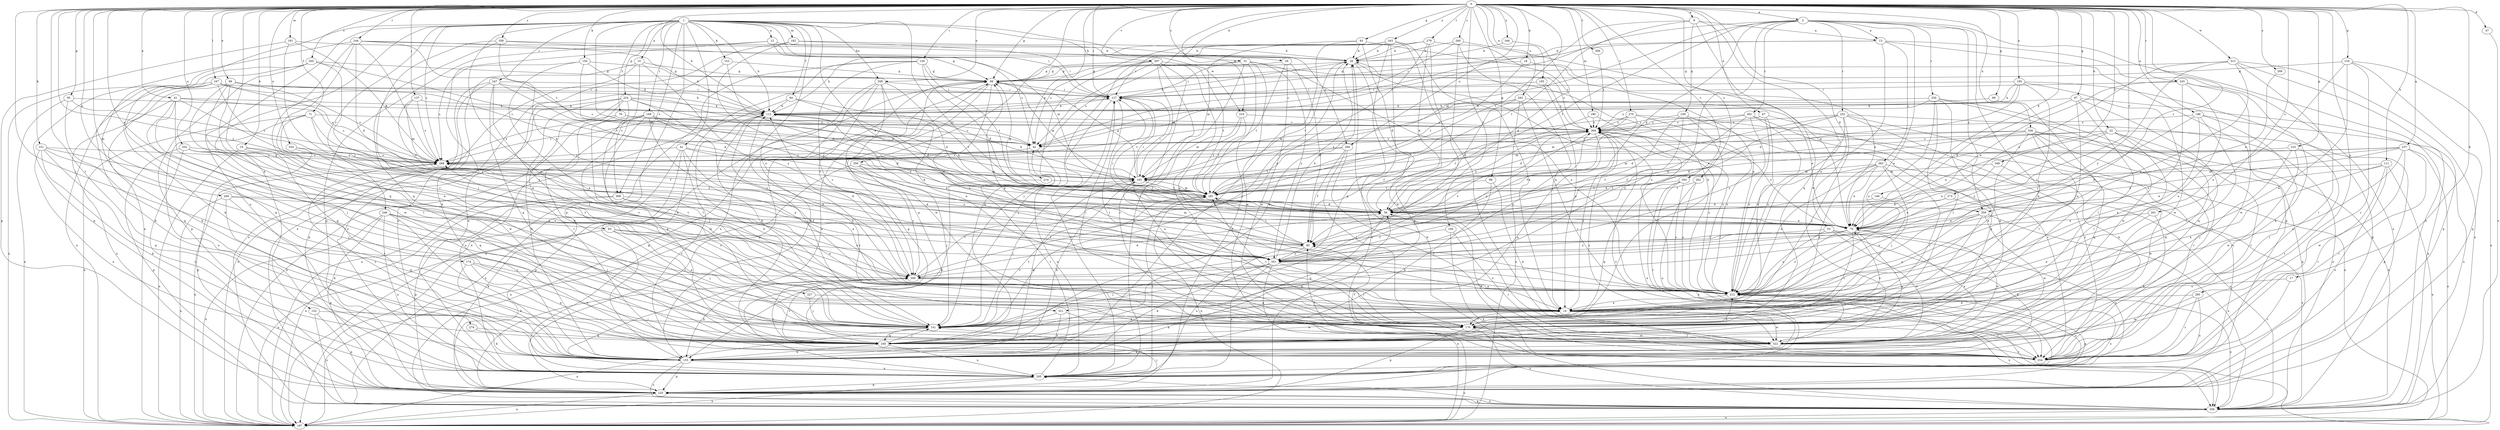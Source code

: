 strict digraph  {
0;
1;
2;
8;
10;
12;
13;
14;
17;
18;
19;
22;
26;
28;
31;
41;
42;
47;
55;
56;
61;
63;
67;
69;
70;
71;
76;
84;
85;
87;
89;
93;
95;
98;
99;
111;
113;
126;
127;
137;
141;
149;
150;
151;
152;
153;
155;
167;
169;
170;
174;
180;
181;
182;
183;
186;
193;
194;
195;
197;
208;
212;
214;
218;
223;
224;
225;
227;
237;
239;
240;
244;
245;
246;
247;
250;
252;
254;
260;
261;
262;
265;
266;
268;
270;
273;
274;
279;
281;
284;
285;
293;
294;
295;
297;
305;
306;
308;
309;
313;
319;
321;
322;
326;
332;
334;
336;
343;
346;
348;
350;
351;
358;
359;
361;
363;
364;
0 -> 2  [label=a];
0 -> 8  [label=a];
0 -> 17  [label=b];
0 -> 18  [label=b];
0 -> 19  [label=b];
0 -> 22  [label=b];
0 -> 26  [label=b];
0 -> 31  [label=c];
0 -> 47  [label=d];
0 -> 55  [label=d];
0 -> 61  [label=e];
0 -> 63  [label=e];
0 -> 67  [label=e];
0 -> 69  [label=e];
0 -> 71  [label=f];
0 -> 87  [label=g];
0 -> 89  [label=g];
0 -> 93  [label=g];
0 -> 95  [label=g];
0 -> 98  [label=g];
0 -> 99  [label=g];
0 -> 111  [label=h];
0 -> 113  [label=h];
0 -> 126  [label=i];
0 -> 127  [label=i];
0 -> 137  [label=j];
0 -> 141  [label=j];
0 -> 149  [label=k];
0 -> 150  [label=k];
0 -> 151  [label=k];
0 -> 167  [label=l];
0 -> 174  [label=m];
0 -> 180  [label=m];
0 -> 181  [label=m];
0 -> 186  [label=n];
0 -> 193  [label=n];
0 -> 194  [label=n];
0 -> 195  [label=n];
0 -> 208  [label=o];
0 -> 214  [label=p];
0 -> 218  [label=p];
0 -> 223  [label=p];
0 -> 227  [label=q];
0 -> 237  [label=q];
0 -> 244  [label=r];
0 -> 245  [label=r];
0 -> 260  [label=s];
0 -> 261  [label=s];
0 -> 262  [label=s];
0 -> 265  [label=s];
0 -> 266  [label=s];
0 -> 270  [label=t];
0 -> 273  [label=t];
0 -> 274  [label=t];
0 -> 279  [label=t];
0 -> 281  [label=t];
0 -> 284  [label=u];
0 -> 285  [label=u];
0 -> 293  [label=u];
0 -> 294  [label=u];
0 -> 297  [label=v];
0 -> 305  [label=v];
0 -> 306  [label=v];
0 -> 313  [label=w];
0 -> 319  [label=w];
0 -> 326  [label=x];
0 -> 332  [label=x];
0 -> 334  [label=x];
0 -> 343  [label=y];
0 -> 346  [label=y];
0 -> 348  [label=y];
0 -> 350  [label=y];
0 -> 351  [label=y];
0 -> 358  [label=z];
0 -> 359  [label=z];
1 -> 10  [label=a];
1 -> 12  [label=a];
1 -> 41  [label=c];
1 -> 42  [label=c];
1 -> 70  [label=e];
1 -> 76  [label=f];
1 -> 84  [label=f];
1 -> 113  [label=h];
1 -> 127  [label=i];
1 -> 152  [label=k];
1 -> 153  [label=k];
1 -> 169  [label=l];
1 -> 182  [label=m];
1 -> 197  [label=n];
1 -> 208  [label=o];
1 -> 212  [label=o];
1 -> 224  [label=p];
1 -> 225  [label=p];
1 -> 246  [label=r];
1 -> 247  [label=r];
1 -> 268  [label=s];
1 -> 294  [label=u];
1 -> 295  [label=u];
1 -> 308  [label=v];
1 -> 319  [label=w];
1 -> 321  [label=w];
1 -> 359  [label=z];
2 -> 13  [label=a];
2 -> 42  [label=c];
2 -> 56  [label=d];
2 -> 170  [label=l];
2 -> 183  [label=m];
2 -> 212  [label=o];
2 -> 250  [label=r];
2 -> 252  [label=r];
2 -> 281  [label=t];
2 -> 321  [label=w];
2 -> 336  [label=x];
2 -> 359  [label=z];
2 -> 361  [label=z];
8 -> 13  [label=a];
8 -> 42  [label=c];
8 -> 239  [label=q];
8 -> 240  [label=q];
8 -> 281  [label=t];
8 -> 322  [label=w];
10 -> 99  [label=g];
10 -> 295  [label=u];
10 -> 308  [label=v];
10 -> 336  [label=x];
10 -> 351  [label=y];
12 -> 28  [label=b];
12 -> 42  [label=c];
12 -> 155  [label=k];
12 -> 183  [label=m];
12 -> 225  [label=p];
13 -> 28  [label=b];
13 -> 127  [label=i];
13 -> 212  [label=o];
13 -> 225  [label=p];
13 -> 336  [label=x];
13 -> 363  [label=z];
14 -> 141  [label=j];
14 -> 170  [label=l];
14 -> 254  [label=r];
14 -> 322  [label=w];
14 -> 336  [label=x];
14 -> 364  [label=z];
17 -> 212  [label=o];
17 -> 254  [label=r];
18 -> 70  [label=e];
18 -> 99  [label=g];
18 -> 281  [label=t];
19 -> 197  [label=n];
19 -> 254  [label=r];
19 -> 268  [label=s];
19 -> 309  [label=v];
22 -> 42  [label=c];
22 -> 70  [label=e];
22 -> 170  [label=l];
22 -> 225  [label=p];
22 -> 240  [label=q];
22 -> 254  [label=r];
22 -> 281  [label=t];
22 -> 351  [label=y];
26 -> 85  [label=f];
26 -> 99  [label=g];
26 -> 281  [label=t];
26 -> 322  [label=w];
28 -> 99  [label=g];
28 -> 141  [label=j];
28 -> 212  [label=o];
28 -> 281  [label=t];
28 -> 322  [label=w];
31 -> 99  [label=g];
31 -> 127  [label=i];
31 -> 212  [label=o];
31 -> 225  [label=p];
31 -> 295  [label=u];
31 -> 322  [label=w];
31 -> 351  [label=y];
41 -> 14  [label=a];
41 -> 56  [label=d];
41 -> 70  [label=e];
41 -> 225  [label=p];
41 -> 254  [label=r];
41 -> 268  [label=s];
41 -> 336  [label=x];
42 -> 268  [label=s];
42 -> 295  [label=u];
47 -> 336  [label=x];
55 -> 85  [label=f];
55 -> 155  [label=k];
55 -> 212  [label=o];
55 -> 295  [label=u];
55 -> 322  [label=w];
56 -> 70  [label=e];
56 -> 240  [label=q];
56 -> 364  [label=z];
61 -> 113  [label=h];
61 -> 141  [label=j];
61 -> 170  [label=l];
61 -> 240  [label=q];
61 -> 268  [label=s];
61 -> 336  [label=x];
61 -> 351  [label=y];
63 -> 14  [label=a];
63 -> 85  [label=f];
63 -> 141  [label=j];
63 -> 197  [label=n];
63 -> 351  [label=y];
67 -> 141  [label=j];
67 -> 212  [label=o];
67 -> 254  [label=r];
67 -> 364  [label=z];
69 -> 14  [label=a];
69 -> 42  [label=c];
69 -> 127  [label=i];
69 -> 141  [label=j];
69 -> 155  [label=k];
69 -> 268  [label=s];
69 -> 322  [label=w];
70 -> 85  [label=f];
70 -> 127  [label=i];
70 -> 170  [label=l];
70 -> 212  [label=o];
70 -> 240  [label=q];
70 -> 322  [label=w];
70 -> 351  [label=y];
70 -> 364  [label=z];
71 -> 85  [label=f];
71 -> 197  [label=n];
71 -> 295  [label=u];
71 -> 322  [label=w];
71 -> 351  [label=y];
71 -> 364  [label=z];
76 -> 42  [label=c];
76 -> 141  [label=j];
76 -> 268  [label=s];
76 -> 364  [label=z];
84 -> 56  [label=d];
84 -> 113  [label=h];
84 -> 197  [label=n];
84 -> 281  [label=t];
85 -> 183  [label=m];
85 -> 268  [label=s];
85 -> 281  [label=t];
85 -> 295  [label=u];
85 -> 351  [label=y];
87 -> 56  [label=d];
87 -> 113  [label=h];
87 -> 170  [label=l];
87 -> 212  [label=o];
87 -> 240  [label=q];
87 -> 336  [label=x];
89 -> 113  [label=h];
89 -> 170  [label=l];
93 -> 28  [label=b];
93 -> 56  [label=d];
93 -> 155  [label=k];
93 -> 183  [label=m];
93 -> 212  [label=o];
95 -> 113  [label=h];
95 -> 197  [label=n];
95 -> 240  [label=q];
95 -> 268  [label=s];
98 -> 155  [label=k];
98 -> 281  [label=t];
98 -> 322  [label=w];
99 -> 127  [label=i];
99 -> 183  [label=m];
99 -> 197  [label=n];
99 -> 212  [label=o];
99 -> 225  [label=p];
99 -> 240  [label=q];
99 -> 295  [label=u];
111 -> 14  [label=a];
111 -> 70  [label=e];
111 -> 183  [label=m];
111 -> 197  [label=n];
111 -> 254  [label=r];
111 -> 295  [label=u];
113 -> 28  [label=b];
113 -> 70  [label=e];
113 -> 127  [label=i];
113 -> 141  [label=j];
113 -> 268  [label=s];
113 -> 364  [label=z];
126 -> 56  [label=d];
126 -> 99  [label=g];
126 -> 155  [label=k];
126 -> 197  [label=n];
126 -> 281  [label=t];
126 -> 309  [label=v];
127 -> 113  [label=h];
127 -> 141  [label=j];
127 -> 170  [label=l];
127 -> 281  [label=t];
137 -> 56  [label=d];
137 -> 113  [label=h];
137 -> 183  [label=m];
137 -> 268  [label=s];
141 -> 14  [label=a];
141 -> 113  [label=h];
141 -> 197  [label=n];
141 -> 240  [label=q];
141 -> 268  [label=s];
141 -> 281  [label=t];
149 -> 56  [label=d];
149 -> 212  [label=o];
150 -> 14  [label=a];
150 -> 99  [label=g];
150 -> 113  [label=h];
150 -> 183  [label=m];
150 -> 268  [label=s];
151 -> 141  [label=j];
151 -> 155  [label=k];
151 -> 170  [label=l];
151 -> 240  [label=q];
151 -> 268  [label=s];
151 -> 295  [label=u];
152 -> 141  [label=j];
152 -> 225  [label=p];
152 -> 336  [label=x];
153 -> 56  [label=d];
153 -> 99  [label=g];
153 -> 295  [label=u];
155 -> 56  [label=d];
155 -> 183  [label=m];
155 -> 225  [label=p];
155 -> 268  [label=s];
155 -> 295  [label=u];
155 -> 336  [label=x];
155 -> 364  [label=z];
167 -> 113  [label=h];
167 -> 127  [label=i];
167 -> 155  [label=k];
167 -> 197  [label=n];
167 -> 240  [label=q];
167 -> 268  [label=s];
167 -> 351  [label=y];
169 -> 14  [label=a];
169 -> 56  [label=d];
169 -> 197  [label=n];
169 -> 240  [label=q];
169 -> 281  [label=t];
169 -> 295  [label=u];
169 -> 322  [label=w];
169 -> 364  [label=z];
170 -> 70  [label=e];
170 -> 113  [label=h];
170 -> 127  [label=i];
170 -> 225  [label=p];
170 -> 281  [label=t];
170 -> 322  [label=w];
170 -> 336  [label=x];
174 -> 155  [label=k];
174 -> 240  [label=q];
174 -> 309  [label=v];
174 -> 322  [label=w];
180 -> 85  [label=f];
180 -> 212  [label=o];
180 -> 364  [label=z];
181 -> 28  [label=b];
181 -> 225  [label=p];
181 -> 268  [label=s];
181 -> 351  [label=y];
182 -> 28  [label=b];
182 -> 127  [label=i];
182 -> 336  [label=x];
182 -> 351  [label=y];
183 -> 99  [label=g];
183 -> 113  [label=h];
183 -> 127  [label=i];
183 -> 141  [label=j];
183 -> 155  [label=k];
183 -> 281  [label=t];
186 -> 14  [label=a];
186 -> 170  [label=l];
186 -> 254  [label=r];
186 -> 336  [label=x];
186 -> 351  [label=y];
186 -> 364  [label=z];
193 -> 14  [label=a];
193 -> 127  [label=i];
193 -> 364  [label=z];
194 -> 85  [label=f];
194 -> 254  [label=r];
194 -> 336  [label=x];
195 -> 14  [label=a];
195 -> 56  [label=d];
195 -> 113  [label=h];
195 -> 127  [label=i];
195 -> 225  [label=p];
195 -> 268  [label=s];
195 -> 322  [label=w];
208 -> 14  [label=a];
208 -> 56  [label=d];
208 -> 127  [label=i];
208 -> 155  [label=k];
208 -> 295  [label=u];
208 -> 309  [label=v];
208 -> 322  [label=w];
212 -> 14  [label=a];
212 -> 28  [label=b];
212 -> 99  [label=g];
212 -> 225  [label=p];
212 -> 295  [label=u];
212 -> 336  [label=x];
212 -> 364  [label=z];
214 -> 155  [label=k];
214 -> 281  [label=t];
218 -> 14  [label=a];
218 -> 99  [label=g];
218 -> 197  [label=n];
218 -> 212  [label=o];
218 -> 225  [label=p];
218 -> 254  [label=r];
223 -> 141  [label=j];
223 -> 254  [label=r];
223 -> 268  [label=s];
223 -> 322  [label=w];
224 -> 42  [label=c];
224 -> 113  [label=h];
224 -> 155  [label=k];
224 -> 170  [label=l];
224 -> 183  [label=m];
224 -> 197  [label=n];
224 -> 254  [label=r];
224 -> 309  [label=v];
224 -> 322  [label=w];
225 -> 141  [label=j];
225 -> 197  [label=n];
225 -> 212  [label=o];
225 -> 309  [label=v];
225 -> 336  [label=x];
225 -> 364  [label=z];
227 -> 14  [label=a];
227 -> 141  [label=j];
237 -> 14  [label=a];
237 -> 56  [label=d];
237 -> 70  [label=e];
237 -> 183  [label=m];
237 -> 197  [label=n];
237 -> 254  [label=r];
237 -> 268  [label=s];
237 -> 322  [label=w];
239 -> 85  [label=f];
239 -> 170  [label=l];
239 -> 254  [label=r];
239 -> 351  [label=y];
239 -> 364  [label=z];
240 -> 14  [label=a];
240 -> 28  [label=b];
240 -> 113  [label=h];
240 -> 141  [label=j];
240 -> 155  [label=k];
240 -> 212  [label=o];
240 -> 295  [label=u];
240 -> 309  [label=v];
244 -> 28  [label=b];
244 -> 42  [label=c];
244 -> 56  [label=d];
244 -> 113  [label=h];
244 -> 170  [label=l];
244 -> 225  [label=p];
244 -> 240  [label=q];
244 -> 268  [label=s];
245 -> 14  [label=a];
245 -> 70  [label=e];
245 -> 127  [label=i];
245 -> 155  [label=k];
245 -> 212  [label=o];
245 -> 322  [label=w];
246 -> 70  [label=e];
246 -> 141  [label=j];
246 -> 155  [label=k];
246 -> 170  [label=l];
246 -> 197  [label=n];
246 -> 225  [label=p];
246 -> 295  [label=u];
247 -> 42  [label=c];
247 -> 56  [label=d];
247 -> 127  [label=i];
247 -> 141  [label=j];
247 -> 225  [label=p];
247 -> 240  [label=q];
247 -> 295  [label=u];
250 -> 113  [label=h];
250 -> 170  [label=l];
250 -> 212  [label=o];
250 -> 240  [label=q];
250 -> 254  [label=r];
250 -> 322  [label=w];
250 -> 364  [label=z];
252 -> 56  [label=d];
252 -> 141  [label=j];
252 -> 155  [label=k];
252 -> 212  [label=o];
252 -> 295  [label=u];
252 -> 336  [label=x];
252 -> 351  [label=y];
252 -> 364  [label=z];
254 -> 56  [label=d];
254 -> 85  [label=f];
260 -> 14  [label=a];
260 -> 28  [label=b];
260 -> 42  [label=c];
260 -> 70  [label=e];
260 -> 141  [label=j];
261 -> 14  [label=a];
261 -> 70  [label=e];
261 -> 155  [label=k];
262 -> 212  [label=o];
262 -> 281  [label=t];
262 -> 295  [label=u];
265 -> 14  [label=a];
265 -> 99  [label=g];
265 -> 155  [label=k];
265 -> 197  [label=n];
265 -> 225  [label=p];
265 -> 281  [label=t];
266 -> 70  [label=e];
268 -> 183  [label=m];
268 -> 197  [label=n];
268 -> 364  [label=z];
270 -> 56  [label=d];
270 -> 85  [label=f];
270 -> 197  [label=n];
270 -> 212  [label=o];
270 -> 281  [label=t];
270 -> 364  [label=z];
273 -> 56  [label=d];
273 -> 70  [label=e];
273 -> 336  [label=x];
274 -> 155  [label=k];
274 -> 240  [label=q];
279 -> 28  [label=b];
279 -> 56  [label=d];
279 -> 113  [label=h];
279 -> 127  [label=i];
279 -> 225  [label=p];
279 -> 309  [label=v];
279 -> 364  [label=z];
281 -> 56  [label=d];
281 -> 99  [label=g];
281 -> 113  [label=h];
281 -> 127  [label=i];
281 -> 183  [label=m];
281 -> 197  [label=n];
284 -> 56  [label=d];
284 -> 85  [label=f];
284 -> 155  [label=k];
284 -> 197  [label=n];
284 -> 240  [label=q];
285 -> 14  [label=a];
285 -> 254  [label=r];
285 -> 295  [label=u];
285 -> 322  [label=w];
293 -> 56  [label=d];
293 -> 70  [label=e];
293 -> 113  [label=h];
293 -> 183  [label=m];
293 -> 197  [label=n];
293 -> 254  [label=r];
294 -> 85  [label=f];
294 -> 170  [label=l];
294 -> 254  [label=r];
294 -> 268  [label=s];
294 -> 281  [label=t];
295 -> 42  [label=c];
295 -> 99  [label=g];
295 -> 127  [label=i];
295 -> 197  [label=n];
295 -> 225  [label=p];
295 -> 281  [label=t];
297 -> 14  [label=a];
297 -> 42  [label=c];
297 -> 99  [label=g];
297 -> 141  [label=j];
297 -> 170  [label=l];
297 -> 183  [label=m];
297 -> 240  [label=q];
297 -> 254  [label=r];
297 -> 281  [label=t];
297 -> 364  [label=z];
305 -> 212  [label=o];
305 -> 240  [label=q];
305 -> 254  [label=r];
305 -> 281  [label=t];
305 -> 336  [label=x];
306 -> 364  [label=z];
308 -> 14  [label=a];
308 -> 56  [label=d];
308 -> 197  [label=n];
308 -> 212  [label=o];
308 -> 225  [label=p];
309 -> 56  [label=d];
309 -> 113  [label=h];
309 -> 155  [label=k];
309 -> 212  [label=o];
309 -> 254  [label=r];
309 -> 281  [label=t];
309 -> 364  [label=z];
313 -> 70  [label=e];
313 -> 99  [label=g];
313 -> 225  [label=p];
313 -> 254  [label=r];
313 -> 309  [label=v];
313 -> 336  [label=x];
313 -> 351  [label=y];
319 -> 170  [label=l];
319 -> 183  [label=m];
319 -> 281  [label=t];
319 -> 364  [label=z];
321 -> 141  [label=j];
321 -> 155  [label=k];
321 -> 322  [label=w];
322 -> 70  [label=e];
322 -> 85  [label=f];
322 -> 155  [label=k];
322 -> 170  [label=l];
322 -> 212  [label=o];
322 -> 254  [label=r];
326 -> 14  [label=a];
326 -> 42  [label=c];
326 -> 56  [label=d];
326 -> 170  [label=l];
326 -> 183  [label=m];
326 -> 225  [label=p];
326 -> 240  [label=q];
326 -> 254  [label=r];
326 -> 336  [label=x];
332 -> 212  [label=o];
332 -> 225  [label=p];
332 -> 240  [label=q];
332 -> 268  [label=s];
332 -> 295  [label=u];
332 -> 309  [label=v];
334 -> 225  [label=p];
334 -> 268  [label=s];
334 -> 309  [label=v];
336 -> 28  [label=b];
336 -> 99  [label=g];
336 -> 197  [label=n];
336 -> 225  [label=p];
336 -> 295  [label=u];
343 -> 14  [label=a];
343 -> 28  [label=b];
343 -> 42  [label=c];
343 -> 197  [label=n];
343 -> 240  [label=q];
343 -> 254  [label=r];
343 -> 268  [label=s];
346 -> 28  [label=b];
346 -> 56  [label=d];
348 -> 70  [label=e];
348 -> 183  [label=m];
348 -> 322  [label=w];
350 -> 141  [label=j];
350 -> 183  [label=m];
350 -> 197  [label=n];
350 -> 212  [label=o];
350 -> 309  [label=v];
351 -> 28  [label=b];
351 -> 141  [label=j];
351 -> 155  [label=k];
351 -> 170  [label=l];
351 -> 197  [label=n];
351 -> 212  [label=o];
351 -> 295  [label=u];
351 -> 309  [label=v];
351 -> 364  [label=z];
358 -> 28  [label=b];
358 -> 70  [label=e];
358 -> 99  [label=g];
358 -> 141  [label=j];
358 -> 240  [label=q];
359 -> 14  [label=a];
359 -> 70  [label=e];
359 -> 141  [label=j];
359 -> 212  [label=o];
359 -> 322  [label=w];
359 -> 336  [label=x];
361 -> 85  [label=f];
361 -> 183  [label=m];
361 -> 212  [label=o];
361 -> 240  [label=q];
361 -> 351  [label=y];
361 -> 364  [label=z];
363 -> 14  [label=a];
363 -> 56  [label=d];
363 -> 70  [label=e];
363 -> 141  [label=j];
363 -> 170  [label=l];
363 -> 183  [label=m];
363 -> 212  [label=o];
363 -> 336  [label=x];
364 -> 42  [label=c];
364 -> 197  [label=n];
364 -> 240  [label=q];
364 -> 281  [label=t];
364 -> 351  [label=y];
}
